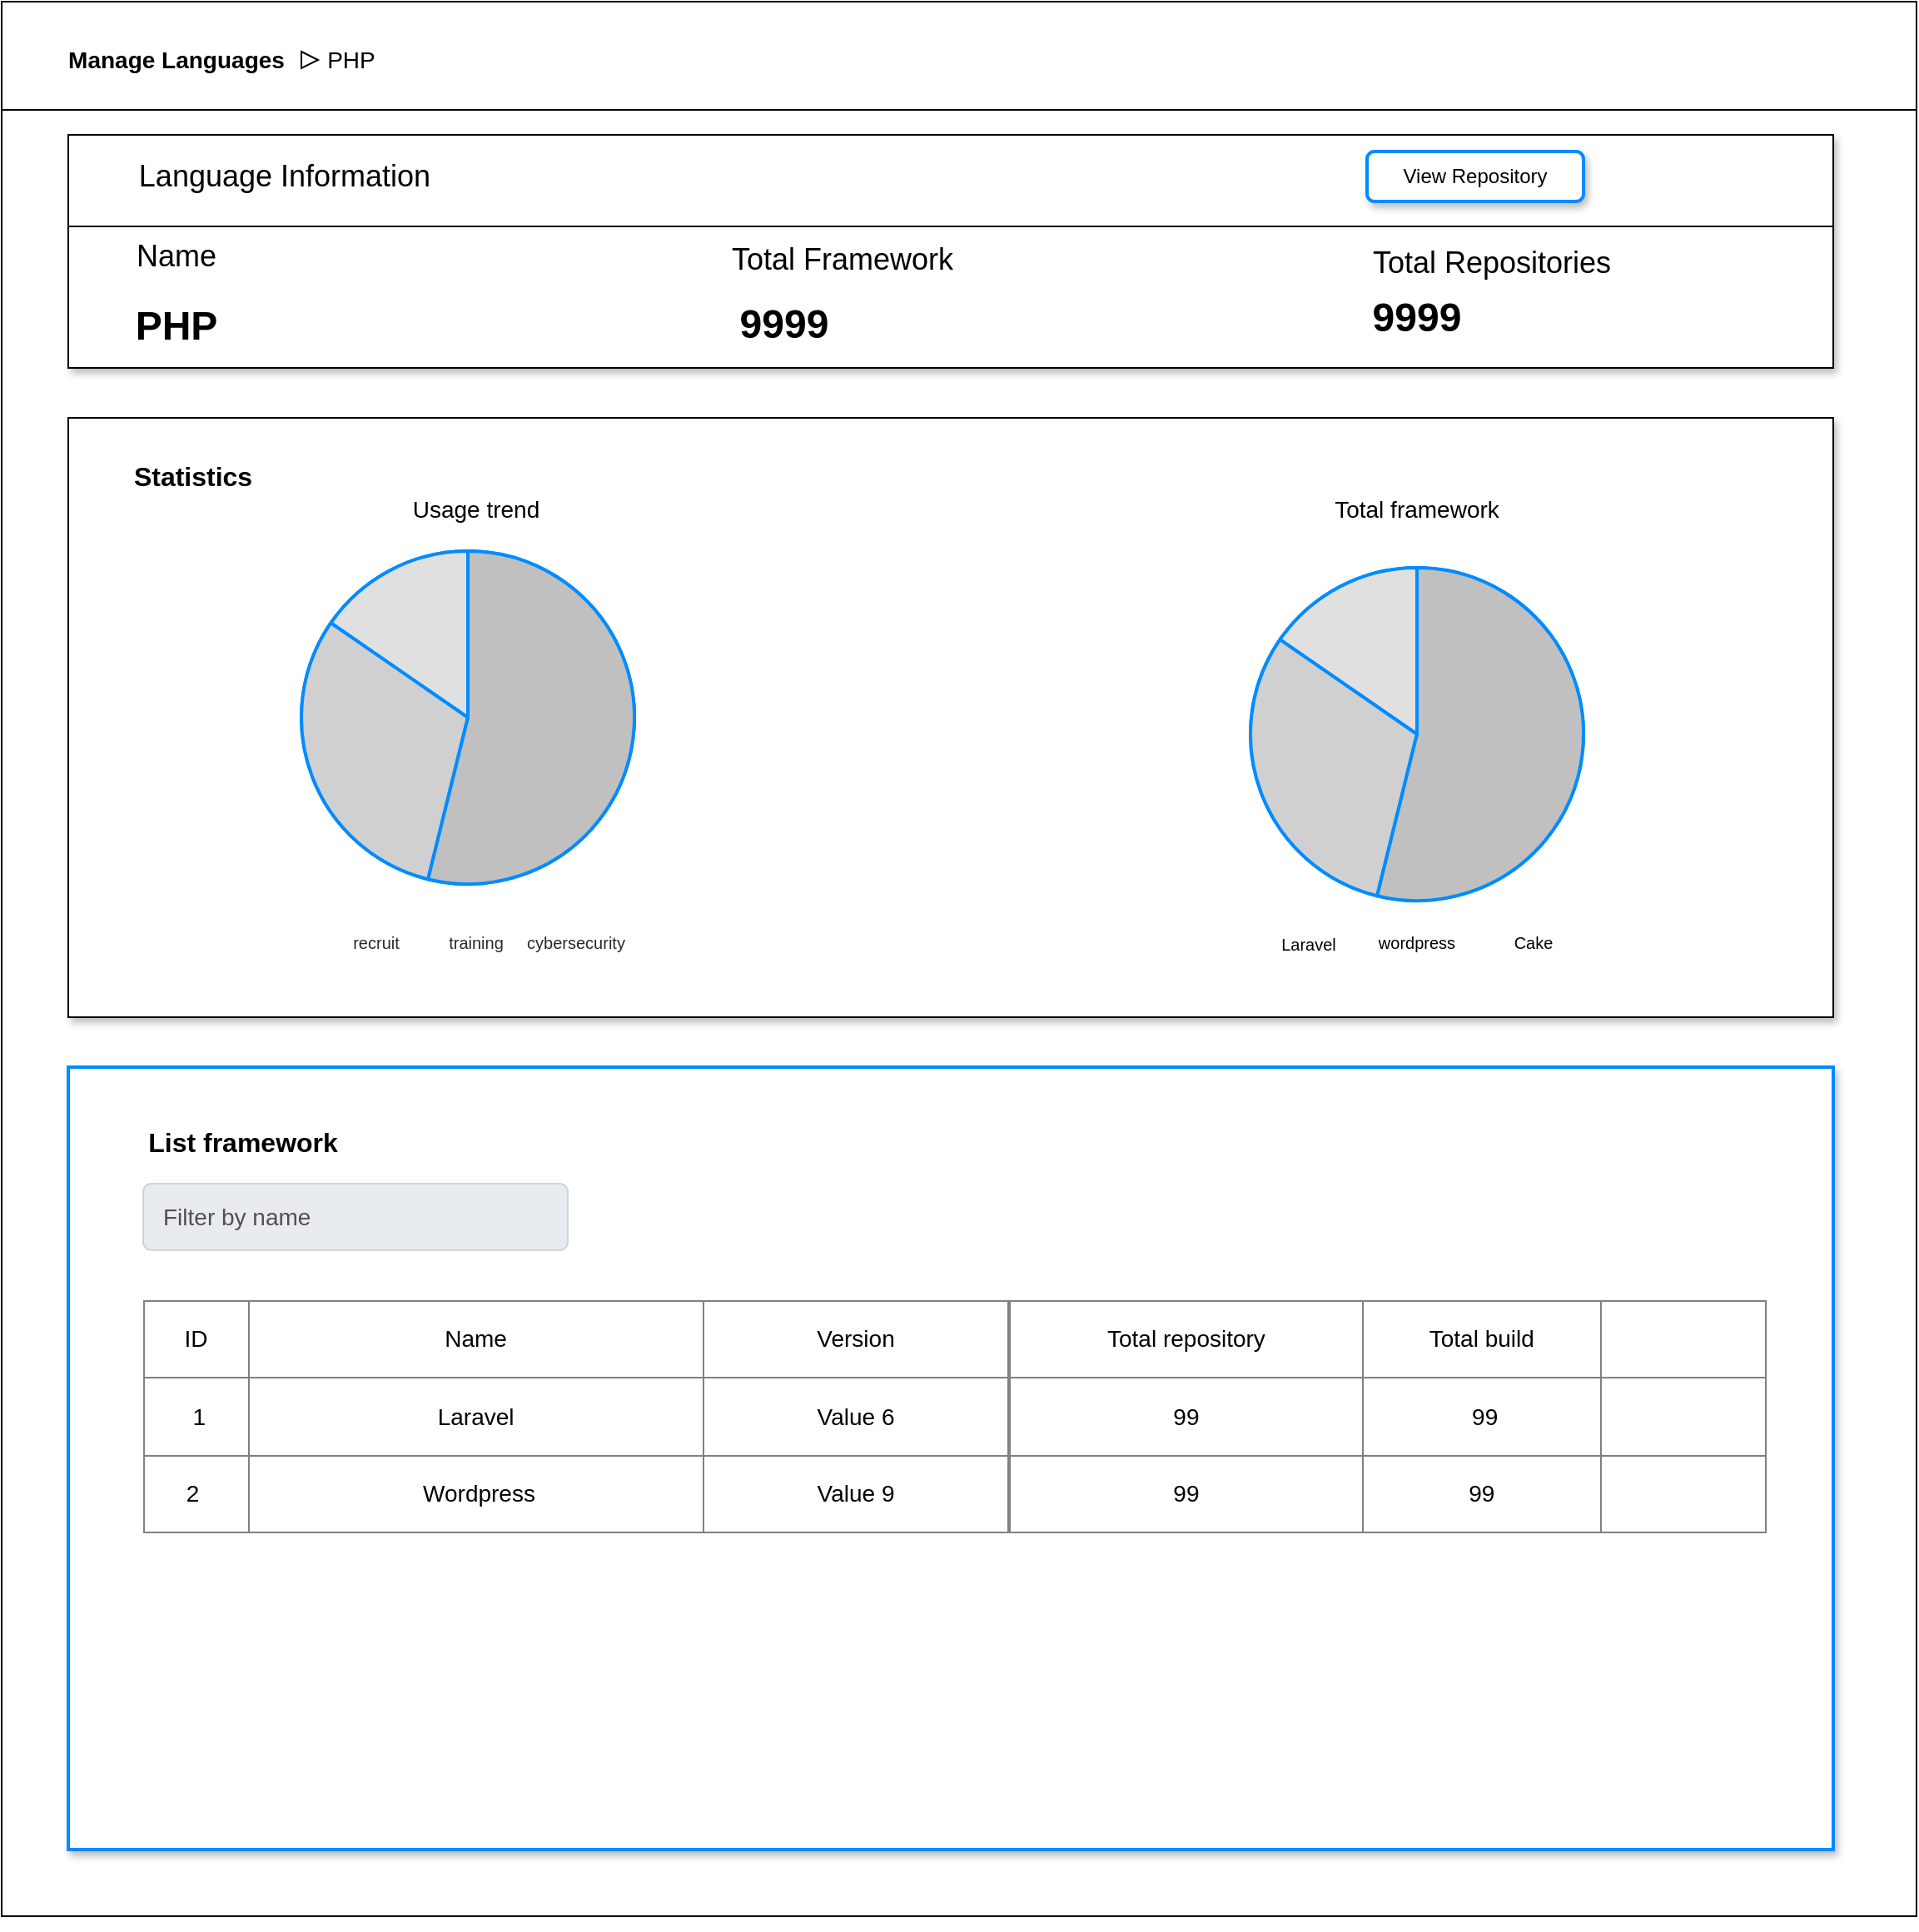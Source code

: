 <mxfile version="17.2.2" type="github">
  <diagram id="MsdERdWF8fqu_pF5vMwh" name="Page-1">
    <mxGraphModel dx="2546" dy="2101" grid="1" gridSize="10" guides="1" tooltips="1" connect="1" arrows="1" fold="1" page="1" pageScale="1" pageWidth="850" pageHeight="1100" math="0" shadow="0">
      <root>
        <mxCell id="0" />
        <mxCell id="1" parent="0" />
        <mxCell id="JQXj3KJYAm5jc1gMzuqt-1" value="" style="whiteSpace=wrap;html=1;aspect=fixed;" vertex="1" parent="1">
          <mxGeometry x="-200" y="-630" width="1150" height="1150" as="geometry" />
        </mxCell>
        <mxCell id="JQXj3KJYAm5jc1gMzuqt-7" value="" style="rounded=0;whiteSpace=wrap;html=1;glass=0;sketch=0;shadow=1;" vertex="1" parent="1">
          <mxGeometry x="-160" y="-550" width="1060" height="140" as="geometry" />
        </mxCell>
        <mxCell id="JQXj3KJYAm5jc1gMzuqt-9" value="&lt;h3&gt;&lt;span style=&quot;font-weight: normal&quot;&gt;&lt;font style=&quot;font-size: 18px&quot;&gt;Name&lt;/font&gt;&lt;/span&gt;&lt;/h3&gt;" style="text;html=1;strokeColor=none;fillColor=none;align=center;verticalAlign=middle;whiteSpace=wrap;rounded=0;" vertex="1" parent="1">
          <mxGeometry x="-150" y="-492.5" width="110" height="30" as="geometry" />
        </mxCell>
        <mxCell id="JQXj3KJYAm5jc1gMzuqt-11" value="" style="line;strokeWidth=1;html=1;perimeter=backbonePerimeter;points=[];outlineConnect=0;fontSize=20;" vertex="1" parent="1">
          <mxGeometry x="-160" y="-500" width="1060" height="10" as="geometry" />
        </mxCell>
        <mxCell id="JQXj3KJYAm5jc1gMzuqt-8" value="&lt;h1&gt;PHP&lt;/h1&gt;" style="text;html=1;strokeColor=none;fillColor=none;align=center;verticalAlign=middle;whiteSpace=wrap;rounded=0;" vertex="1" parent="1">
          <mxGeometry x="-160" y="-462.5" width="130" height="55" as="geometry" />
        </mxCell>
        <mxCell id="JQXj3KJYAm5jc1gMzuqt-14" value="Language Information" style="text;html=1;strokeColor=none;fillColor=none;align=center;verticalAlign=middle;whiteSpace=wrap;rounded=0;fontSize=18;" vertex="1" parent="1">
          <mxGeometry x="-150" y="-540" width="240" height="30" as="geometry" />
        </mxCell>
        <mxCell id="JQXj3KJYAm5jc1gMzuqt-16" value="Total Framework" style="text;html=1;strokeColor=none;fillColor=none;align=center;verticalAlign=middle;whiteSpace=wrap;rounded=0;fontSize=18;" vertex="1" parent="1">
          <mxGeometry x="220" y="-490" width="170" height="30" as="geometry" />
        </mxCell>
        <mxCell id="JQXj3KJYAm5jc1gMzuqt-17" value="&lt;h2&gt;&lt;font style=&quot;font-size: 24px&quot;&gt;9999&lt;/font&gt;&lt;/h2&gt;" style="text;html=1;strokeColor=none;fillColor=none;align=center;verticalAlign=middle;whiteSpace=wrap;rounded=0;fontSize=18;" vertex="1" parent="1">
          <mxGeometry x="240" y="-450" width="60" height="25" as="geometry" />
        </mxCell>
        <mxCell id="JQXj3KJYAm5jc1gMzuqt-20" value="&lt;font style=&quot;font-size: 18px&quot;&gt;Total Repositories&lt;/font&gt;" style="text;html=1;strokeColor=none;fillColor=none;align=center;verticalAlign=middle;whiteSpace=wrap;rounded=0;fontSize=24;" vertex="1" parent="1">
          <mxGeometry x="580" y="-490" width="230" height="30" as="geometry" />
        </mxCell>
        <mxCell id="JQXj3KJYAm5jc1gMzuqt-21" value="&lt;b&gt;&lt;font style=&quot;font-size: 24px&quot;&gt;9999&lt;/font&gt;&lt;/b&gt;" style="text;html=1;strokeColor=none;fillColor=none;align=center;verticalAlign=middle;whiteSpace=wrap;rounded=0;fontSize=18;" vertex="1" parent="1">
          <mxGeometry x="620" y="-455" width="60" height="30" as="geometry" />
        </mxCell>
        <mxCell id="JQXj3KJYAm5jc1gMzuqt-30" value="" style="line;strokeWidth=1;html=1;fontSize=24;" vertex="1" parent="1">
          <mxGeometry x="-200" y="-570" width="1150" height="10" as="geometry" />
        </mxCell>
        <mxCell id="JQXj3KJYAm5jc1gMzuqt-31" value="&lt;b&gt;&lt;font style=&quot;font-size: 14px&quot;&gt;Manage Languages&lt;/font&gt;&lt;/b&gt;" style="text;html=1;strokeColor=none;fillColor=none;align=center;verticalAlign=middle;whiteSpace=wrap;rounded=0;fontSize=25;" vertex="1" parent="1">
          <mxGeometry x="-170" y="-610" width="150" height="20" as="geometry" />
        </mxCell>
        <mxCell id="JQXj3KJYAm5jc1gMzuqt-34" value="" style="triangle;whiteSpace=wrap;html=1;fontSize=14;strokeWidth=1;" vertex="1" parent="1">
          <mxGeometry x="-20" y="-600" width="10" height="10" as="geometry" />
        </mxCell>
        <mxCell id="JQXj3KJYAm5jc1gMzuqt-37" value="&lt;font style=&quot;font-size: 14px&quot;&gt;PHP&lt;/font&gt;" style="text;html=1;strokeColor=none;fillColor=none;align=center;verticalAlign=middle;whiteSpace=wrap;rounded=0;fontSize=14;" vertex="1" parent="1">
          <mxGeometry x="-20" y="-610" width="60" height="30" as="geometry" />
        </mxCell>
        <mxCell id="JQXj3KJYAm5jc1gMzuqt-41" value="" style="rounded=0;whiteSpace=wrap;html=1;fontSize=14;strokeWidth=1;shadow=1;" vertex="1" parent="1">
          <mxGeometry x="-160" y="-380" width="1060" height="360" as="geometry" />
        </mxCell>
        <mxCell id="JQXj3KJYAm5jc1gMzuqt-43" value="" style="verticalLabelPosition=bottom;shadow=0;dashed=0;align=center;html=1;verticalAlign=top;strokeWidth=1;shape=mxgraph.mockup.graphics.pieChart;strokeColor=#008cff;parts=10,20,35;partColors=#e0e0e0,#d0d0d0,#c0c0c0,#b0b0b0,#a0a0a0;strokeWidth=2;fontSize=14;" vertex="1" parent="1">
          <mxGeometry x="-20" y="-300" width="200" height="200" as="geometry" />
        </mxCell>
        <mxCell id="JQXj3KJYAm5jc1gMzuqt-44" value="" style="verticalLabelPosition=bottom;shadow=0;dashed=0;align=center;html=1;verticalAlign=top;strokeWidth=1;shape=mxgraph.mockup.graphics.pieChart;strokeColor=#008cff;parts=10,20,35;partColors=#e0e0e0,#d0d0d0,#c0c0c0,#b0b0b0,#a0a0a0;strokeWidth=2;fontSize=14;" vertex="1" parent="1">
          <mxGeometry x="550" y="-290" width="200" height="200" as="geometry" />
        </mxCell>
        <mxCell id="JQXj3KJYAm5jc1gMzuqt-46" value="Total framework" style="text;html=1;strokeColor=none;fillColor=none;align=center;verticalAlign=middle;whiteSpace=wrap;rounded=0;shadow=1;glass=0;dashed=0;sketch=0;fontFamily=Helvetica;fontSize=14;fontColor=default;" vertex="1" parent="1">
          <mxGeometry x="590" y="-340" width="120" height="30" as="geometry" />
        </mxCell>
        <mxCell id="JQXj3KJYAm5jc1gMzuqt-47" value="&lt;font style=&quot;font-size: 10px&quot;&gt;Laravel&lt;/font&gt;" style="text;html=1;strokeColor=none;fillColor=none;align=center;verticalAlign=middle;whiteSpace=wrap;rounded=0;shadow=1;glass=0;dashed=0;sketch=0;fontFamily=Helvetica;fontSize=14;fontColor=default;" vertex="1" parent="1">
          <mxGeometry x="540" y="-80" width="90" height="30" as="geometry" />
        </mxCell>
        <mxCell id="JQXj3KJYAm5jc1gMzuqt-48" value="wordpress" style="text;html=1;strokeColor=none;fillColor=none;align=center;verticalAlign=middle;whiteSpace=wrap;rounded=0;shadow=1;glass=0;dashed=0;sketch=0;fontFamily=Helvetica;fontSize=10;fontColor=default;" vertex="1" parent="1">
          <mxGeometry x="620" y="-80" width="60" height="30" as="geometry" />
        </mxCell>
        <mxCell id="JQXj3KJYAm5jc1gMzuqt-49" value="Cake" style="text;html=1;strokeColor=none;fillColor=none;align=center;verticalAlign=middle;whiteSpace=wrap;rounded=0;shadow=1;glass=0;dashed=0;sketch=0;fontFamily=Helvetica;fontSize=10;fontColor=default;" vertex="1" parent="1">
          <mxGeometry x="690" y="-80" width="60" height="30" as="geometry" />
        </mxCell>
        <mxCell id="JQXj3KJYAm5jc1gMzuqt-50" value="" style="rounded=0;whiteSpace=wrap;html=1;shadow=1;glass=0;dashed=0;sketch=0;fontFamily=Helvetica;fontSize=10;fontColor=default;strokeColor=#008cff;strokeWidth=2;fillColor=default;" vertex="1" parent="1">
          <mxGeometry x="-160" y="10" width="1060" height="470" as="geometry" />
        </mxCell>
        <mxCell id="JQXj3KJYAm5jc1gMzuqt-53" style="edgeStyle=orthogonalEdgeStyle;rounded=0;orthogonalLoop=1;jettySize=auto;html=1;exitX=0.5;exitY=1;exitDx=0;exitDy=0;fontFamily=Helvetica;fontSize=10;fontColor=default;" edge="1" parent="1" source="JQXj3KJYAm5jc1gMzuqt-1" target="JQXj3KJYAm5jc1gMzuqt-1">
          <mxGeometry relative="1" as="geometry" />
        </mxCell>
        <mxCell id="JQXj3KJYAm5jc1gMzuqt-54" style="edgeStyle=orthogonalEdgeStyle;rounded=0;orthogonalLoop=1;jettySize=auto;html=1;exitX=0.5;exitY=1;exitDx=0;exitDy=0;fontFamily=Helvetica;fontSize=10;fontColor=default;" edge="1" parent="1" source="JQXj3KJYAm5jc1gMzuqt-50" target="JQXj3KJYAm5jc1gMzuqt-50">
          <mxGeometry relative="1" as="geometry" />
        </mxCell>
        <mxCell id="JQXj3KJYAm5jc1gMzuqt-56" value="" style="rounded=1;whiteSpace=wrap;html=1;shadow=1;glass=0;dashed=0;sketch=0;fontFamily=Helvetica;fontSize=10;fontColor=default;strokeColor=#008cff;strokeWidth=2;fillColor=default;" vertex="1" parent="1">
          <mxGeometry x="620" y="-540" width="130" height="30" as="geometry" />
        </mxCell>
        <mxCell id="JQXj3KJYAm5jc1gMzuqt-57" value="&lt;font style=&quot;font-size: 12px&quot;&gt;View Repository&lt;/font&gt;" style="text;html=1;strokeColor=none;fillColor=none;align=center;verticalAlign=middle;whiteSpace=wrap;rounded=0;shadow=1;glass=0;dashed=0;sketch=0;fontFamily=Helvetica;fontSize=10;fontColor=default;" vertex="1" parent="1">
          <mxGeometry x="620" y="-540" width="130" height="30" as="geometry" />
        </mxCell>
        <mxCell id="JQXj3KJYAm5jc1gMzuqt-60" value="&lt;span style=&quot;color: rgb(36 , 41 , 47) ; font-family: , &amp;#34;blinkmacsystemfont&amp;#34; , &amp;#34;segoe ui&amp;#34; , &amp;#34;helvetica&amp;#34; , &amp;#34;arial&amp;#34; , sans-serif , &amp;#34;apple color emoji&amp;#34; , &amp;#34;segoe ui emoji&amp;#34; ; text-align: left ; background-color: rgb(255 , 255 , 255)&quot;&gt;&lt;font style=&quot;font-size: 10px&quot;&gt;recruit&lt;/font&gt;&lt;/span&gt;" style="text;html=1;strokeColor=none;fillColor=none;align=center;verticalAlign=middle;whiteSpace=wrap;rounded=0;shadow=1;glass=0;dashed=0;sketch=0;fontFamily=Helvetica;fontSize=12;fontColor=default;" vertex="1" parent="1">
          <mxGeometry x="-5" y="-80" width="60" height="30" as="geometry" />
        </mxCell>
        <mxCell id="JQXj3KJYAm5jc1gMzuqt-61" value="&lt;span style=&quot;color: rgb(36 , 41 , 47) ; font-family: , &amp;#34;blinkmacsystemfont&amp;#34; , &amp;#34;segoe ui&amp;#34; , &amp;#34;helvetica&amp;#34; , &amp;#34;arial&amp;#34; , sans-serif , &amp;#34;apple color emoji&amp;#34; , &amp;#34;segoe ui emoji&amp;#34; ; text-align: left ; background-color: rgb(255 , 255 , 255)&quot;&gt;&lt;font style=&quot;font-size: 10px&quot;&gt;training&lt;/font&gt;&lt;/span&gt;" style="text;html=1;strokeColor=none;fillColor=none;align=center;verticalAlign=middle;whiteSpace=wrap;rounded=0;shadow=1;glass=0;dashed=0;sketch=0;fontFamily=Helvetica;fontSize=11;fontColor=default;" vertex="1" parent="1">
          <mxGeometry x="55" y="-80" width="60" height="30" as="geometry" />
        </mxCell>
        <mxCell id="JQXj3KJYAm5jc1gMzuqt-62" value="&lt;span style=&quot;color: rgb(36 , 41 , 47) ; font-family: , &amp;#34;blinkmacsystemfont&amp;#34; , &amp;#34;segoe ui&amp;#34; , &amp;#34;helvetica&amp;#34; , &amp;#34;arial&amp;#34; , sans-serif , &amp;#34;apple color emoji&amp;#34; , &amp;#34;segoe ui emoji&amp;#34; ; text-align: left ; background-color: rgb(255 , 255 , 255)&quot;&gt;&lt;font style=&quot;font-size: 10px&quot;&gt;cybersecurity&lt;/font&gt;&lt;/span&gt;" style="text;html=1;strokeColor=none;fillColor=none;align=center;verticalAlign=middle;whiteSpace=wrap;rounded=0;shadow=1;glass=0;dashed=0;sketch=0;fontFamily=Helvetica;fontSize=10;fontColor=default;" vertex="1" parent="1">
          <mxGeometry x="115" y="-80" width="60" height="30" as="geometry" />
        </mxCell>
        <mxCell id="JQXj3KJYAm5jc1gMzuqt-63" value="Usage trend" style="text;html=1;strokeColor=none;fillColor=none;align=center;verticalAlign=middle;whiteSpace=wrap;rounded=0;shadow=1;glass=0;dashed=0;sketch=0;fontFamily=Helvetica;fontSize=14;fontColor=default;" vertex="1" parent="1">
          <mxGeometry x="25" y="-340" width="120" height="30" as="geometry" />
        </mxCell>
        <mxCell id="JQXj3KJYAm5jc1gMzuqt-116" value="&lt;table border=&quot;1&quot; width=&quot;100%&quot; style=&quot;width: 100% ; height: 100% ; border-collapse: collapse&quot;&gt;&lt;tbody&gt;&lt;tr&gt;&lt;td align=&quot;center&quot;&gt;ID&lt;/td&gt;&lt;td align=&quot;center&quot;&gt;Name&lt;/td&gt;&lt;td align=&quot;center&quot;&gt;Version&lt;/td&gt;&lt;/tr&gt;&lt;tr&gt;&lt;td align=&quot;center&quot;&gt;&amp;nbsp;1&lt;/td&gt;&lt;td align=&quot;center&quot;&gt;Laravel&lt;/td&gt;&lt;td align=&quot;center&quot;&gt;Value 6&lt;/td&gt;&lt;/tr&gt;&lt;tr&gt;&lt;td align=&quot;center&quot;&gt;2&amp;nbsp;&lt;/td&gt;&lt;td align=&quot;center&quot;&gt;&amp;nbsp;Wordpress&lt;/td&gt;&lt;td align=&quot;center&quot;&gt;Value 9&lt;/td&gt;&lt;/tr&gt;&lt;/tbody&gt;&lt;/table&gt;" style="text;html=1;overflow=fill;rounded=0;shadow=1;glass=0;dashed=0;sketch=0;fontFamily=Helvetica;fontSize=14;labelBackgroundColor=none;labelBorderColor=none;" vertex="1" parent="1">
          <mxGeometry x="-115" y="150" width="520" height="140" as="geometry" />
        </mxCell>
        <mxCell id="JQXj3KJYAm5jc1gMzuqt-161" value="&lt;table border=&quot;1&quot; width=&quot;100%&quot; style=&quot;width: 100% ; height: 100% ; border-collapse: collapse&quot;&gt;&lt;tbody&gt;&lt;tr&gt;&lt;td align=&quot;center&quot;&gt;Total repository&lt;/td&gt;&lt;td align=&quot;center&quot;&gt;Total build&lt;/td&gt;&lt;td align=&quot;center&quot;&gt;&amp;nbsp; &amp;nbsp; &amp;nbsp; &amp;nbsp; &amp;nbsp; &amp;nbsp;&lt;/td&gt;&lt;/tr&gt;&lt;tr&gt;&lt;td align=&quot;center&quot;&gt;99&lt;/td&gt;&lt;td align=&quot;center&quot;&gt;&amp;nbsp;99&lt;/td&gt;&lt;td align=&quot;center&quot;&gt;&lt;br&gt;&lt;/td&gt;&lt;/tr&gt;&lt;tr&gt;&lt;td align=&quot;center&quot;&gt;99&lt;/td&gt;&lt;td align=&quot;center&quot;&gt;99&lt;/td&gt;&lt;td align=&quot;center&quot;&gt;&lt;br&gt;&lt;/td&gt;&lt;/tr&gt;&lt;/tbody&gt;&lt;/table&gt;" style="text;html=1;strokeColor=none;fillColor=none;overflow=fill;rounded=0;shadow=1;glass=0;dashed=0;labelBackgroundColor=none;labelBorderColor=none;sketch=0;fontFamily=Helvetica;fontSize=14;fontColor=default;" vertex="1" parent="1">
          <mxGeometry x="405" y="150" width="455" height="140" as="geometry" />
        </mxCell>
        <mxCell id="JQXj3KJYAm5jc1gMzuqt-173" value="" style="shape=image;html=1;verticalAlign=top;verticalLabelPosition=bottom;labelBackgroundColor=#ffffff;imageAspect=0;aspect=fixed;image=https://cdn1.iconfinder.com/data/icons/ios-11-glyphs/30/info-128.png;rounded=0;shadow=1;glass=0;dashed=0;labelBorderColor=none;sketch=0;fontFamily=Helvetica;fontSize=14;fontColor=default;fillColor=none;gradientColor=none;" vertex="1" parent="1">
          <mxGeometry x="800" y="210" width="20" height="20" as="geometry" />
        </mxCell>
        <mxCell id="JQXj3KJYAm5jc1gMzuqt-174" value="" style="shape=image;html=1;verticalAlign=top;verticalLabelPosition=bottom;labelBackgroundColor=#ffffff;imageAspect=0;aspect=fixed;image=https://cdn1.iconfinder.com/data/icons/ios-11-glyphs/30/info-128.png;rounded=0;shadow=1;glass=0;dashed=0;labelBorderColor=none;sketch=0;fontFamily=Helvetica;fontSize=14;fontColor=default;fillColor=none;gradientColor=none;" vertex="1" parent="1">
          <mxGeometry x="800" y="260" width="20" height="20" as="geometry" />
        </mxCell>
        <mxCell id="JQXj3KJYAm5jc1gMzuqt-178" value="&lt;font style=&quot;font-size: 16px&quot;&gt;&lt;b&gt;List framework&lt;/b&gt;&lt;/font&gt;" style="text;html=1;strokeColor=none;fillColor=none;align=center;verticalAlign=middle;whiteSpace=wrap;rounded=0;shadow=1;glass=0;dashed=0;labelBackgroundColor=none;labelBorderColor=none;sketch=0;fontFamily=Helvetica;fontSize=15;fontColor=default;" vertex="1" parent="1">
          <mxGeometry x="-130" y="40" width="150" height="30" as="geometry" />
        </mxCell>
        <mxCell id="JQXj3KJYAm5jc1gMzuqt-181" value="Filter by name" style="html=1;shadow=0;dashed=0;shape=mxgraph.bootstrap.rrect;rSize=5;strokeColor=#CED4DA;strokeWidth=1;fillColor=#E9ECEF;fontColor=#505050;whiteSpace=wrap;align=left;verticalAlign=middle;spacingLeft=10;fontSize=14;rounded=0;glass=0;labelBackgroundColor=none;labelBorderColor=none;sketch=0;fontFamily=Helvetica;" vertex="1" parent="1">
          <mxGeometry x="-115" y="80" width="255" height="40" as="geometry" />
        </mxCell>
        <mxCell id="JQXj3KJYAm5jc1gMzuqt-182" value="&lt;b&gt;Statistics&lt;/b&gt;" style="text;html=1;strokeColor=none;fillColor=none;align=center;verticalAlign=middle;whiteSpace=wrap;rounded=0;shadow=1;glass=0;dashed=0;labelBackgroundColor=none;labelBorderColor=none;sketch=0;fontFamily=Helvetica;fontSize=16;fontColor=default;" vertex="1" parent="1">
          <mxGeometry x="-115" y="-360" width="60" height="30" as="geometry" />
        </mxCell>
      </root>
    </mxGraphModel>
  </diagram>
</mxfile>
